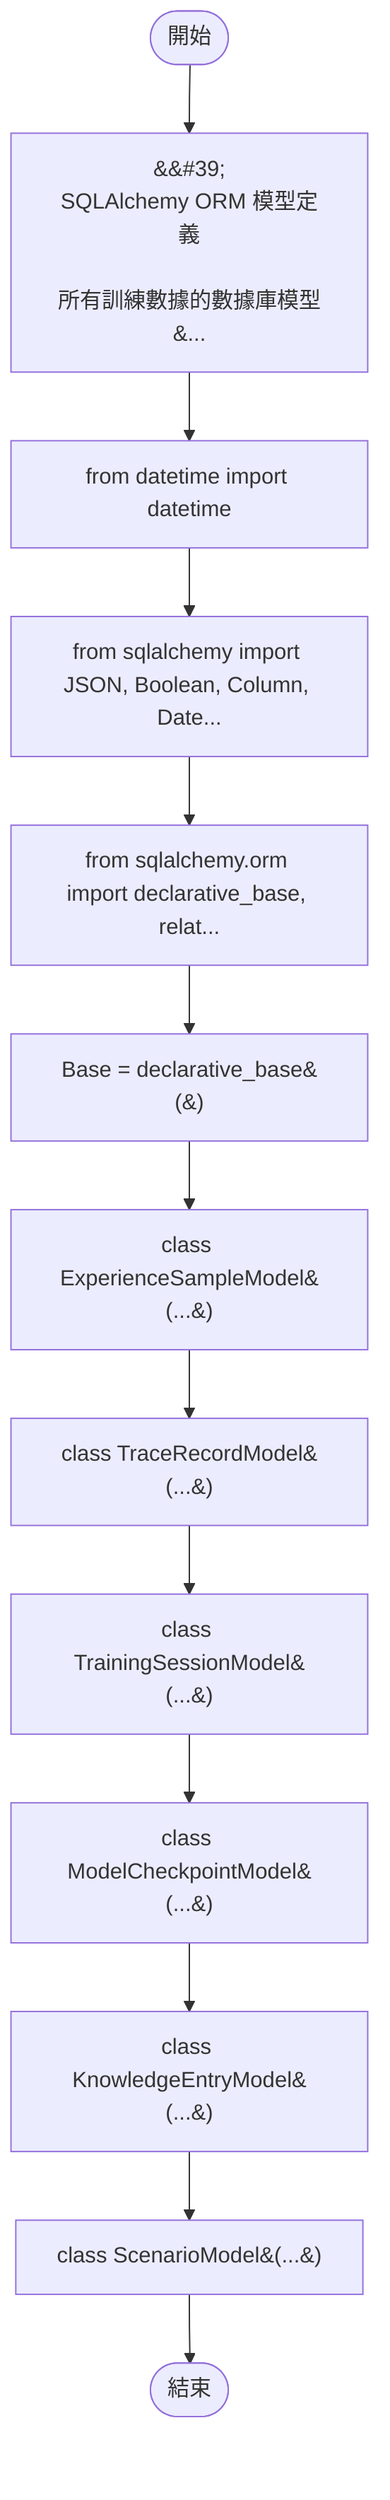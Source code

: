 flowchart TB
    n1([開始])
    n2([結束])
    n3[&amp;&#35;39;\nSQLAlchemy ORM 模型定義\n\n所有訓練數據的數據庫模型\n&amp;...]
    n4[from datetime import datetime]
    n5[from sqlalchemy import JSON, Boolean, Column, Date...]
    n6[from sqlalchemy.orm import declarative_base, relat...]
    n7[Base = declarative_base&#40;&#41;]
    n8[class ExperienceSampleModel&#40;...&#41;]
    n9[class TraceRecordModel&#40;...&#41;]
    n10[class TrainingSessionModel&#40;...&#41;]
    n11[class ModelCheckpointModel&#40;...&#41;]
    n12[class KnowledgeEntryModel&#40;...&#41;]
    n13[class ScenarioModel&#40;...&#41;]
    n1 --> n3
    n3 --> n4
    n4 --> n5
    n5 --> n6
    n6 --> n7
    n7 --> n8
    n8 --> n9
    n9 --> n10
    n10 --> n11
    n11 --> n12
    n12 --> n13
    n13 --> n2